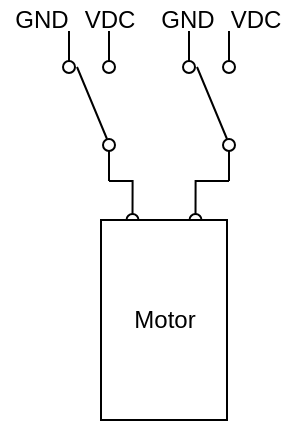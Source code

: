 <mxfile version="11.2.1" type="device" pages="1"><diagram id="_BttOPVXFGGs3-xgt_3A" name="Page-1"><mxGraphModel dx="385" dy="444" grid="1" gridSize="10" guides="1" tooltips="1" connect="1" arrows="1" fold="1" page="1" pageScale="1" pageWidth="850" pageHeight="1100" math="0" shadow="0"><root><mxCell id="0"/><mxCell id="1" parent="0"/><mxCell id="e2K4P_PycCefxwEjVCJW-11" style="edgeStyle=orthogonalEdgeStyle;rounded=0;orthogonalLoop=1;jettySize=auto;html=1;exitX=0;exitY=0.885;exitDx=0;exitDy=0;exitPerimeter=0;entryX=0.25;entryY=0;entryDx=0;entryDy=0;endArrow=oval;endFill=0;" edge="1" parent="1" source="e2K4P_PycCefxwEjVCJW-2" target="e2K4P_PycCefxwEjVCJW-5"><mxGeometry relative="1" as="geometry"/></mxCell><mxCell id="e2K4P_PycCefxwEjVCJW-2" value="" style="pointerEvents=1;verticalLabelPosition=bottom;shadow=0;dashed=0;align=center;fillColor=#ffffff;html=1;verticalAlign=top;strokeWidth=1;shape=mxgraph.electrical.electro-mechanical.2-way_switch;rotation=-90;" vertex="1" parent="1"><mxGeometry x="130" y="200" width="75" height="26" as="geometry"/></mxCell><mxCell id="e2K4P_PycCefxwEjVCJW-10" style="edgeStyle=orthogonalEdgeStyle;rounded=0;orthogonalLoop=1;jettySize=auto;html=1;exitX=0;exitY=0.885;exitDx=0;exitDy=0;exitPerimeter=0;entryX=0.75;entryY=0;entryDx=0;entryDy=0;endArrow=oval;endFill=0;" edge="1" parent="1" source="e2K4P_PycCefxwEjVCJW-3" target="e2K4P_PycCefxwEjVCJW-5"><mxGeometry relative="1" as="geometry"/></mxCell><mxCell id="e2K4P_PycCefxwEjVCJW-3" value="" style="pointerEvents=1;verticalLabelPosition=bottom;shadow=0;dashed=0;align=center;fillColor=#ffffff;html=1;verticalAlign=top;strokeWidth=1;shape=mxgraph.electrical.electro-mechanical.2-way_switch;rotation=-90;" vertex="1" parent="1"><mxGeometry x="190" y="200" width="75" height="26" as="geometry"/></mxCell><mxCell id="e2K4P_PycCefxwEjVCJW-5" value="Motor" style="rounded=0;whiteSpace=wrap;html=1;" vertex="1" parent="1"><mxGeometry x="173.5" y="270" width="63" height="100" as="geometry"/></mxCell><mxCell id="e2K4P_PycCefxwEjVCJW-12" value="GND" style="text;html=1;strokeColor=none;fillColor=none;align=center;verticalAlign=middle;whiteSpace=wrap;rounded=0;" vertex="1" parent="1"><mxGeometry x="123.5" y="160" width="40" height="20" as="geometry"/></mxCell><mxCell id="e2K4P_PycCefxwEjVCJW-13" value="GND" style="text;html=1;strokeColor=none;fillColor=none;align=center;verticalAlign=middle;whiteSpace=wrap;rounded=0;" vertex="1" parent="1"><mxGeometry x="196.5" y="160" width="40" height="20" as="geometry"/></mxCell><mxCell id="e2K4P_PycCefxwEjVCJW-14" value="VDC" style="text;html=1;strokeColor=none;fillColor=none;align=center;verticalAlign=middle;whiteSpace=wrap;rounded=0;" vertex="1" parent="1"><mxGeometry x="158" y="160" width="40" height="20" as="geometry"/></mxCell><mxCell id="e2K4P_PycCefxwEjVCJW-15" value="VDC" style="text;html=1;strokeColor=none;fillColor=none;align=center;verticalAlign=middle;whiteSpace=wrap;rounded=0;" vertex="1" parent="1"><mxGeometry x="230.5" y="160" width="40" height="20" as="geometry"/></mxCell></root></mxGraphModel></diagram></mxfile>